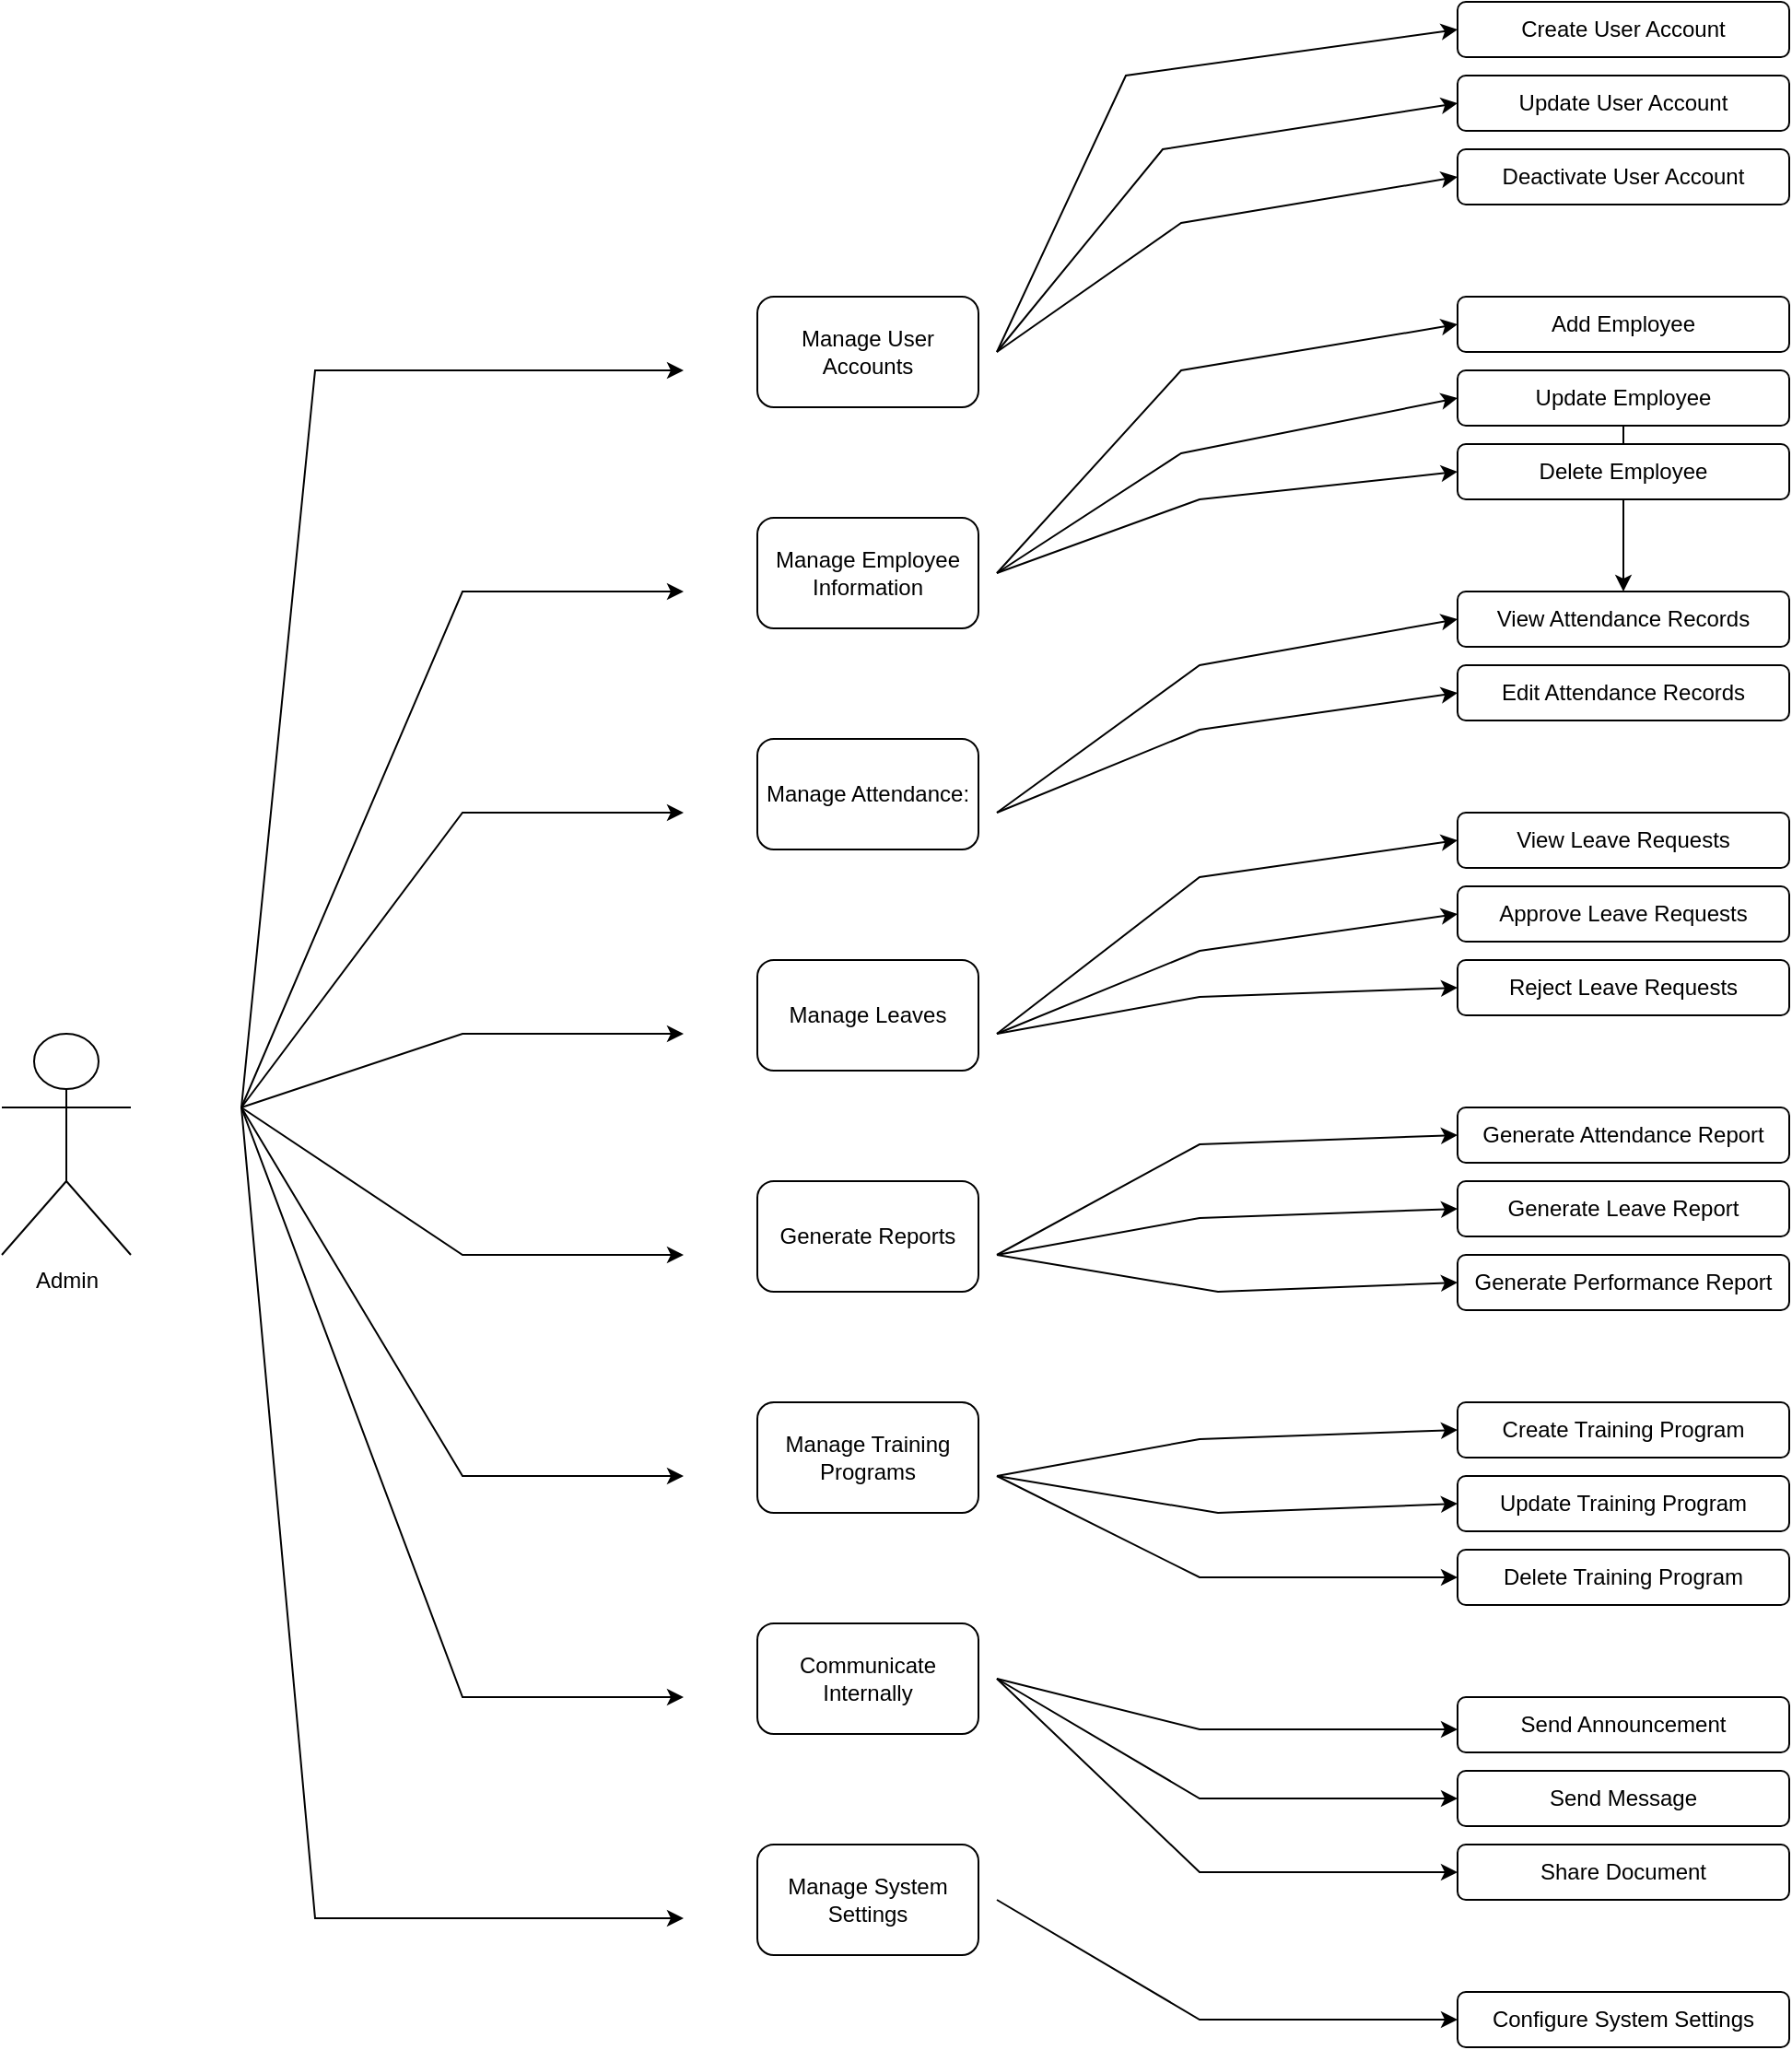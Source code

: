 <mxfile version="22.1.3" type="github">
  <diagram name="Page-1" id="O9j_--BFbLTigHQKA7fX">
    <mxGraphModel dx="1127" dy="1202" grid="1" gridSize="10" guides="1" tooltips="1" connect="1" arrows="1" fold="1" page="1" pageScale="1" pageWidth="850" pageHeight="1100" math="0" shadow="0">
      <root>
        <mxCell id="0" />
        <mxCell id="1" parent="0" />
        <mxCell id="mgWtDV1-bVqsuw-AFsS7-1" value="Admin" style="shape=umlActor;verticalLabelPosition=bottom;verticalAlign=top;html=1;outlineConnect=0;" vertex="1" parent="1">
          <mxGeometry x="30" y="560" width="70" height="120" as="geometry" />
        </mxCell>
        <mxCell id="mgWtDV1-bVqsuw-AFsS7-7" value="Manage User Accounts" style="rounded=1;whiteSpace=wrap;html=1;" vertex="1" parent="1">
          <mxGeometry x="440" y="160" width="120" height="60" as="geometry" />
        </mxCell>
        <mxCell id="mgWtDV1-bVqsuw-AFsS7-8" value="Manage Employee Information" style="rounded=1;whiteSpace=wrap;html=1;" vertex="1" parent="1">
          <mxGeometry x="440" y="280" width="120" height="60" as="geometry" />
        </mxCell>
        <mxCell id="mgWtDV1-bVqsuw-AFsS7-9" value="Manage Leaves" style="rounded=1;whiteSpace=wrap;html=1;" vertex="1" parent="1">
          <mxGeometry x="440" y="520" width="120" height="60" as="geometry" />
        </mxCell>
        <mxCell id="mgWtDV1-bVqsuw-AFsS7-10" value="Generate Reports" style="rounded=1;whiteSpace=wrap;html=1;" vertex="1" parent="1">
          <mxGeometry x="440" y="640" width="120" height="60" as="geometry" />
        </mxCell>
        <mxCell id="mgWtDV1-bVqsuw-AFsS7-11" value="Manage Training Programs" style="rounded=1;whiteSpace=wrap;html=1;" vertex="1" parent="1">
          <mxGeometry x="440" y="760" width="120" height="60" as="geometry" />
        </mxCell>
        <mxCell id="mgWtDV1-bVqsuw-AFsS7-12" value="Communicate Internally" style="rounded=1;whiteSpace=wrap;html=1;" vertex="1" parent="1">
          <mxGeometry x="440" y="880" width="120" height="60" as="geometry" />
        </mxCell>
        <mxCell id="mgWtDV1-bVqsuw-AFsS7-13" value="Manage System Settings" style="rounded=1;whiteSpace=wrap;html=1;" vertex="1" parent="1">
          <mxGeometry x="440" y="1000" width="120" height="60" as="geometry" />
        </mxCell>
        <mxCell id="mgWtDV1-bVqsuw-AFsS7-16" value="" style="endArrow=classic;html=1;rounded=0;" edge="1" parent="1">
          <mxGeometry width="50" height="50" relative="1" as="geometry">
            <mxPoint x="160" y="600" as="sourcePoint" />
            <mxPoint x="400" y="320" as="targetPoint" />
            <Array as="points">
              <mxPoint x="280" y="320" />
            </Array>
          </mxGeometry>
        </mxCell>
        <mxCell id="mgWtDV1-bVqsuw-AFsS7-18" value="" style="endArrow=classic;html=1;rounded=0;" edge="1" parent="1">
          <mxGeometry width="50" height="50" relative="1" as="geometry">
            <mxPoint x="160" y="600" as="sourcePoint" />
            <mxPoint x="400" y="440" as="targetPoint" />
            <Array as="points">
              <mxPoint x="280" y="440" />
            </Array>
          </mxGeometry>
        </mxCell>
        <mxCell id="mgWtDV1-bVqsuw-AFsS7-19" value="" style="endArrow=classic;html=1;rounded=0;" edge="1" parent="1">
          <mxGeometry width="50" height="50" relative="1" as="geometry">
            <mxPoint x="160" y="600" as="sourcePoint" />
            <mxPoint x="400" y="560" as="targetPoint" />
            <Array as="points">
              <mxPoint x="280" y="560" />
            </Array>
          </mxGeometry>
        </mxCell>
        <mxCell id="mgWtDV1-bVqsuw-AFsS7-23" value="" style="endArrow=classic;html=1;rounded=0;" edge="1" parent="1">
          <mxGeometry width="50" height="50" relative="1" as="geometry">
            <mxPoint x="160" y="600" as="sourcePoint" />
            <mxPoint x="400" y="200" as="targetPoint" />
            <Array as="points">
              <mxPoint x="200" y="200" />
            </Array>
          </mxGeometry>
        </mxCell>
        <mxCell id="mgWtDV1-bVqsuw-AFsS7-24" value="" style="endArrow=classic;html=1;rounded=0;" edge="1" parent="1">
          <mxGeometry width="50" height="50" relative="1" as="geometry">
            <mxPoint x="160" y="600" as="sourcePoint" />
            <mxPoint x="400" y="680" as="targetPoint" />
            <Array as="points">
              <mxPoint x="280" y="680" />
            </Array>
          </mxGeometry>
        </mxCell>
        <mxCell id="mgWtDV1-bVqsuw-AFsS7-25" value="" style="endArrow=classic;html=1;rounded=0;" edge="1" parent="1">
          <mxGeometry width="50" height="50" relative="1" as="geometry">
            <mxPoint x="160" y="600" as="sourcePoint" />
            <mxPoint x="400" y="800" as="targetPoint" />
            <Array as="points">
              <mxPoint x="280" y="800" />
            </Array>
          </mxGeometry>
        </mxCell>
        <mxCell id="mgWtDV1-bVqsuw-AFsS7-26" value="" style="endArrow=classic;html=1;rounded=0;" edge="1" parent="1">
          <mxGeometry width="50" height="50" relative="1" as="geometry">
            <mxPoint x="160" y="600" as="sourcePoint" />
            <mxPoint x="400" y="920" as="targetPoint" />
            <Array as="points">
              <mxPoint x="280" y="920" />
            </Array>
          </mxGeometry>
        </mxCell>
        <mxCell id="mgWtDV1-bVqsuw-AFsS7-27" value="Update User Account" style="rounded=1;whiteSpace=wrap;html=1;" vertex="1" parent="1">
          <mxGeometry x="820" y="40" width="180" height="30" as="geometry" />
        </mxCell>
        <mxCell id="mgWtDV1-bVqsuw-AFsS7-82" value="" style="edgeStyle=orthogonalEdgeStyle;rounded=0;orthogonalLoop=1;jettySize=auto;html=1;" edge="1" parent="1" source="mgWtDV1-bVqsuw-AFsS7-28" target="mgWtDV1-bVqsuw-AFsS7-36">
          <mxGeometry relative="1" as="geometry" />
        </mxCell>
        <mxCell id="mgWtDV1-bVqsuw-AFsS7-28" value="Update Employee" style="rounded=1;whiteSpace=wrap;html=1;" vertex="1" parent="1">
          <mxGeometry x="820" y="200" width="180" height="30" as="geometry" />
        </mxCell>
        <mxCell id="mgWtDV1-bVqsuw-AFsS7-29" value="Delete Employee" style="rounded=1;whiteSpace=wrap;html=1;" vertex="1" parent="1">
          <mxGeometry x="820" y="240" width="180" height="30" as="geometry" />
        </mxCell>
        <mxCell id="mgWtDV1-bVqsuw-AFsS7-31" value="Create Training Program" style="rounded=1;whiteSpace=wrap;html=1;" vertex="1" parent="1">
          <mxGeometry x="820" y="760" width="180" height="30" as="geometry" />
        </mxCell>
        <mxCell id="mgWtDV1-bVqsuw-AFsS7-33" value="Add Employee" style="rounded=1;whiteSpace=wrap;html=1;" vertex="1" parent="1">
          <mxGeometry x="820" y="160" width="180" height="30" as="geometry" />
        </mxCell>
        <mxCell id="mgWtDV1-bVqsuw-AFsS7-34" value="View Leave Requests" style="rounded=1;whiteSpace=wrap;html=1;" vertex="1" parent="1">
          <mxGeometry x="820" y="440" width="180" height="30" as="geometry" />
        </mxCell>
        <mxCell id="mgWtDV1-bVqsuw-AFsS7-35" value="Deactivate User Account" style="rounded=1;whiteSpace=wrap;html=1;" vertex="1" parent="1">
          <mxGeometry x="820" y="80" width="180" height="30" as="geometry" />
        </mxCell>
        <mxCell id="mgWtDV1-bVqsuw-AFsS7-36" value="View Attendance Records" style="rounded=1;whiteSpace=wrap;html=1;" vertex="1" parent="1">
          <mxGeometry x="820" y="320" width="180" height="30" as="geometry" />
        </mxCell>
        <mxCell id="mgWtDV1-bVqsuw-AFsS7-37" value="Edit Attendance Records" style="rounded=1;whiteSpace=wrap;html=1;" vertex="1" parent="1">
          <mxGeometry x="820" y="360" width="180" height="30" as="geometry" />
        </mxCell>
        <mxCell id="mgWtDV1-bVqsuw-AFsS7-38" value="Approve Leave Requests" style="rounded=1;whiteSpace=wrap;html=1;" vertex="1" parent="1">
          <mxGeometry x="820" y="480" width="180" height="30" as="geometry" />
        </mxCell>
        <mxCell id="mgWtDV1-bVqsuw-AFsS7-39" value="Reject Leave Requests" style="rounded=1;whiteSpace=wrap;html=1;" vertex="1" parent="1">
          <mxGeometry x="820" y="520" width="180" height="30" as="geometry" />
        </mxCell>
        <mxCell id="mgWtDV1-bVqsuw-AFsS7-40" value="Generate Attendance Report" style="rounded=1;whiteSpace=wrap;html=1;" vertex="1" parent="1">
          <mxGeometry x="820" y="600" width="180" height="30" as="geometry" />
        </mxCell>
        <mxCell id="mgWtDV1-bVqsuw-AFsS7-41" value="Generate Leave Report" style="rounded=1;whiteSpace=wrap;html=1;" vertex="1" parent="1">
          <mxGeometry x="820" y="640" width="180" height="30" as="geometry" />
        </mxCell>
        <mxCell id="mgWtDV1-bVqsuw-AFsS7-42" value="Generate Performance Report" style="rounded=1;whiteSpace=wrap;html=1;" vertex="1" parent="1">
          <mxGeometry x="820" y="680" width="180" height="30" as="geometry" />
        </mxCell>
        <mxCell id="mgWtDV1-bVqsuw-AFsS7-43" value="Update Training Program" style="rounded=1;whiteSpace=wrap;html=1;" vertex="1" parent="1">
          <mxGeometry x="820" y="800" width="180" height="30" as="geometry" />
        </mxCell>
        <mxCell id="mgWtDV1-bVqsuw-AFsS7-44" value="Delete Training Program" style="rounded=1;whiteSpace=wrap;html=1;" vertex="1" parent="1">
          <mxGeometry x="820" y="840" width="180" height="30" as="geometry" />
        </mxCell>
        <mxCell id="mgWtDV1-bVqsuw-AFsS7-45" value="Send Announcement" style="rounded=1;whiteSpace=wrap;html=1;" vertex="1" parent="1">
          <mxGeometry x="820" y="920" width="180" height="30" as="geometry" />
        </mxCell>
        <mxCell id="mgWtDV1-bVqsuw-AFsS7-46" value="Send Message" style="rounded=1;whiteSpace=wrap;html=1;" vertex="1" parent="1">
          <mxGeometry x="820" y="960" width="180" height="30" as="geometry" />
        </mxCell>
        <mxCell id="mgWtDV1-bVqsuw-AFsS7-47" value="Share Document" style="rounded=1;whiteSpace=wrap;html=1;" vertex="1" parent="1">
          <mxGeometry x="820" y="1000" width="180" height="30" as="geometry" />
        </mxCell>
        <mxCell id="mgWtDV1-bVqsuw-AFsS7-54" value="Create User Account" style="rounded=1;whiteSpace=wrap;html=1;" vertex="1" parent="1">
          <mxGeometry x="820" width="180" height="30" as="geometry" />
        </mxCell>
        <mxCell id="mgWtDV1-bVqsuw-AFsS7-55" value="Configure System Settings" style="rounded=1;whiteSpace=wrap;html=1;" vertex="1" parent="1">
          <mxGeometry x="820" y="1080" width="180" height="30" as="geometry" />
        </mxCell>
        <mxCell id="mgWtDV1-bVqsuw-AFsS7-56" value="" style="endArrow=classic;html=1;rounded=0;entryX=0;entryY=0.5;entryDx=0;entryDy=0;" edge="1" parent="1" target="mgWtDV1-bVqsuw-AFsS7-54">
          <mxGeometry width="50" height="50" relative="1" as="geometry">
            <mxPoint x="570" y="190" as="sourcePoint" />
            <mxPoint x="820" y="590" as="targetPoint" />
            <Array as="points">
              <mxPoint x="640" y="40" />
            </Array>
          </mxGeometry>
        </mxCell>
        <mxCell id="mgWtDV1-bVqsuw-AFsS7-57" value="" style="endArrow=classic;html=1;rounded=0;entryX=0;entryY=0.5;entryDx=0;entryDy=0;" edge="1" parent="1" target="mgWtDV1-bVqsuw-AFsS7-27">
          <mxGeometry width="50" height="50" relative="1" as="geometry">
            <mxPoint x="570" y="190" as="sourcePoint" />
            <mxPoint x="830" y="18" as="targetPoint" />
            <Array as="points">
              <mxPoint x="660" y="80" />
            </Array>
          </mxGeometry>
        </mxCell>
        <mxCell id="mgWtDV1-bVqsuw-AFsS7-58" value="" style="endArrow=classic;html=1;rounded=0;entryX=0;entryY=0.5;entryDx=0;entryDy=0;" edge="1" parent="1" target="mgWtDV1-bVqsuw-AFsS7-35">
          <mxGeometry width="50" height="50" relative="1" as="geometry">
            <mxPoint x="570" y="190" as="sourcePoint" />
            <mxPoint x="840" y="28" as="targetPoint" />
            <Array as="points">
              <mxPoint x="670" y="120" />
            </Array>
          </mxGeometry>
        </mxCell>
        <mxCell id="mgWtDV1-bVqsuw-AFsS7-59" value="" style="endArrow=classic;html=1;rounded=0;entryX=0;entryY=0.5;entryDx=0;entryDy=0;" edge="1" parent="1" target="mgWtDV1-bVqsuw-AFsS7-28">
          <mxGeometry width="50" height="50" relative="1" as="geometry">
            <mxPoint x="570" y="310" as="sourcePoint" />
            <mxPoint x="820" y="220" as="targetPoint" />
            <Array as="points">
              <mxPoint x="670" y="245" />
            </Array>
          </mxGeometry>
        </mxCell>
        <mxCell id="mgWtDV1-bVqsuw-AFsS7-60" value="" style="endArrow=classic;html=1;rounded=0;entryX=0;entryY=0.5;entryDx=0;entryDy=0;" edge="1" parent="1">
          <mxGeometry width="50" height="50" relative="1" as="geometry">
            <mxPoint x="570" y="310" as="sourcePoint" />
            <mxPoint x="820" y="175" as="targetPoint" />
            <Array as="points">
              <mxPoint x="670" y="200" />
            </Array>
          </mxGeometry>
        </mxCell>
        <mxCell id="mgWtDV1-bVqsuw-AFsS7-61" value="" style="endArrow=classic;html=1;rounded=0;entryX=0;entryY=0.5;entryDx=0;entryDy=0;" edge="1" parent="1" target="mgWtDV1-bVqsuw-AFsS7-29">
          <mxGeometry width="50" height="50" relative="1" as="geometry">
            <mxPoint x="570" y="310" as="sourcePoint" />
            <mxPoint x="840" y="240" as="targetPoint" />
            <Array as="points">
              <mxPoint x="680" y="270" />
            </Array>
          </mxGeometry>
        </mxCell>
        <mxCell id="mgWtDV1-bVqsuw-AFsS7-63" value="" style="endArrow=classic;html=1;rounded=0;entryX=0;entryY=0.5;entryDx=0;entryDy=0;" edge="1" parent="1" target="mgWtDV1-bVqsuw-AFsS7-37">
          <mxGeometry width="50" height="50" relative="1" as="geometry">
            <mxPoint x="570" y="440" as="sourcePoint" />
            <mxPoint x="820" y="380" as="targetPoint" />
            <Array as="points">
              <mxPoint x="680" y="395" />
            </Array>
          </mxGeometry>
        </mxCell>
        <mxCell id="mgWtDV1-bVqsuw-AFsS7-64" value="" style="endArrow=classic;html=1;rounded=0;entryX=0;entryY=0.5;entryDx=0;entryDy=0;" edge="1" parent="1" target="mgWtDV1-bVqsuw-AFsS7-36">
          <mxGeometry width="50" height="50" relative="1" as="geometry">
            <mxPoint x="570" y="440" as="sourcePoint" />
            <mxPoint x="820" y="330" as="targetPoint" />
            <Array as="points">
              <mxPoint x="680" y="360" />
            </Array>
          </mxGeometry>
        </mxCell>
        <mxCell id="mgWtDV1-bVqsuw-AFsS7-65" value="" style="endArrow=classic;html=1;rounded=0;entryX=0;entryY=0.5;entryDx=0;entryDy=0;" edge="1" parent="1">
          <mxGeometry width="50" height="50" relative="1" as="geometry">
            <mxPoint x="570" y="560" as="sourcePoint" />
            <mxPoint x="820" y="495" as="targetPoint" />
            <Array as="points">
              <mxPoint x="680" y="515" />
            </Array>
          </mxGeometry>
        </mxCell>
        <mxCell id="mgWtDV1-bVqsuw-AFsS7-66" value="" style="endArrow=classic;html=1;rounded=0;entryX=0;entryY=0.5;entryDx=0;entryDy=0;" edge="1" parent="1">
          <mxGeometry width="50" height="50" relative="1" as="geometry">
            <mxPoint x="570" y="560" as="sourcePoint" />
            <mxPoint x="820" y="535" as="targetPoint" />
            <Array as="points">
              <mxPoint x="680" y="540" />
            </Array>
          </mxGeometry>
        </mxCell>
        <mxCell id="mgWtDV1-bVqsuw-AFsS7-67" value="" style="endArrow=classic;html=1;rounded=0;entryX=0;entryY=0.5;entryDx=0;entryDy=0;" edge="1" parent="1">
          <mxGeometry width="50" height="50" relative="1" as="geometry">
            <mxPoint x="570" y="560" as="sourcePoint" />
            <mxPoint x="820" y="455" as="targetPoint" />
            <Array as="points">
              <mxPoint x="680" y="475" />
            </Array>
          </mxGeometry>
        </mxCell>
        <mxCell id="mgWtDV1-bVqsuw-AFsS7-68" value="" style="endArrow=classic;html=1;rounded=0;entryX=0;entryY=0.5;entryDx=0;entryDy=0;" edge="1" parent="1">
          <mxGeometry width="50" height="50" relative="1" as="geometry">
            <mxPoint x="570" y="680" as="sourcePoint" />
            <mxPoint x="820" y="655" as="targetPoint" />
            <Array as="points">
              <mxPoint x="680" y="660" />
            </Array>
          </mxGeometry>
        </mxCell>
        <mxCell id="mgWtDV1-bVqsuw-AFsS7-69" value="" style="endArrow=classic;html=1;rounded=0;entryX=0;entryY=0.5;entryDx=0;entryDy=0;" edge="1" parent="1">
          <mxGeometry width="50" height="50" relative="1" as="geometry">
            <mxPoint x="570" y="680" as="sourcePoint" />
            <mxPoint x="820" y="615" as="targetPoint" />
            <Array as="points">
              <mxPoint x="680" y="620" />
            </Array>
          </mxGeometry>
        </mxCell>
        <mxCell id="mgWtDV1-bVqsuw-AFsS7-70" value="" style="endArrow=classic;html=1;rounded=0;entryX=0;entryY=0.5;entryDx=0;entryDy=0;" edge="1" parent="1" target="mgWtDV1-bVqsuw-AFsS7-42">
          <mxGeometry width="50" height="50" relative="1" as="geometry">
            <mxPoint x="570" y="680" as="sourcePoint" />
            <mxPoint x="830" y="665" as="targetPoint" />
            <Array as="points">
              <mxPoint x="690" y="700" />
            </Array>
          </mxGeometry>
        </mxCell>
        <mxCell id="mgWtDV1-bVqsuw-AFsS7-71" value="Manage Attendance:" style="rounded=1;whiteSpace=wrap;html=1;" vertex="1" parent="1">
          <mxGeometry x="440" y="400" width="120" height="60" as="geometry" />
        </mxCell>
        <mxCell id="mgWtDV1-bVqsuw-AFsS7-72" value="" style="endArrow=classic;html=1;rounded=0;" edge="1" parent="1">
          <mxGeometry width="50" height="50" relative="1" as="geometry">
            <mxPoint x="160" y="600" as="sourcePoint" />
            <mxPoint x="400" y="1040" as="targetPoint" />
            <Array as="points">
              <mxPoint x="200" y="1040" />
            </Array>
          </mxGeometry>
        </mxCell>
        <mxCell id="mgWtDV1-bVqsuw-AFsS7-73" value="" style="endArrow=classic;html=1;rounded=0;entryX=0;entryY=0.5;entryDx=0;entryDy=0;" edge="1" parent="1">
          <mxGeometry width="50" height="50" relative="1" as="geometry">
            <mxPoint x="570" y="800" as="sourcePoint" />
            <mxPoint x="820" y="775" as="targetPoint" />
            <Array as="points">
              <mxPoint x="680" y="780" />
            </Array>
          </mxGeometry>
        </mxCell>
        <mxCell id="mgWtDV1-bVqsuw-AFsS7-74" value="" style="endArrow=classic;html=1;rounded=0;entryX=0;entryY=0.5;entryDx=0;entryDy=0;" edge="1" parent="1">
          <mxGeometry width="50" height="50" relative="1" as="geometry">
            <mxPoint x="570" y="800" as="sourcePoint" />
            <mxPoint x="820" y="815" as="targetPoint" />
            <Array as="points">
              <mxPoint x="690" y="820" />
            </Array>
          </mxGeometry>
        </mxCell>
        <mxCell id="mgWtDV1-bVqsuw-AFsS7-75" value="" style="endArrow=classic;html=1;rounded=0;entryX=0;entryY=0.5;entryDx=0;entryDy=0;" edge="1" parent="1" target="mgWtDV1-bVqsuw-AFsS7-44">
          <mxGeometry width="50" height="50" relative="1" as="geometry">
            <mxPoint x="570" y="800" as="sourcePoint" />
            <mxPoint x="830" y="825" as="targetPoint" />
            <Array as="points">
              <mxPoint x="680" y="855" />
            </Array>
          </mxGeometry>
        </mxCell>
        <mxCell id="mgWtDV1-bVqsuw-AFsS7-76" value="" style="endArrow=classic;html=1;rounded=0;entryX=0;entryY=0.5;entryDx=0;entryDy=0;" edge="1" parent="1">
          <mxGeometry width="50" height="50" relative="1" as="geometry">
            <mxPoint x="570" y="910" as="sourcePoint" />
            <mxPoint x="820" y="937.5" as="targetPoint" />
            <Array as="points">
              <mxPoint x="680" y="937.5" />
            </Array>
          </mxGeometry>
        </mxCell>
        <mxCell id="mgWtDV1-bVqsuw-AFsS7-77" value="" style="endArrow=classic;html=1;rounded=0;entryX=0;entryY=0.5;entryDx=0;entryDy=0;" edge="1" parent="1">
          <mxGeometry width="50" height="50" relative="1" as="geometry">
            <mxPoint x="570" y="910" as="sourcePoint" />
            <mxPoint x="820" y="975" as="targetPoint" />
            <Array as="points">
              <mxPoint x="680" y="975" />
            </Array>
          </mxGeometry>
        </mxCell>
        <mxCell id="mgWtDV1-bVqsuw-AFsS7-78" value="" style="endArrow=classic;html=1;rounded=0;entryX=0;entryY=0.5;entryDx=0;entryDy=0;" edge="1" parent="1">
          <mxGeometry width="50" height="50" relative="1" as="geometry">
            <mxPoint x="570" y="910" as="sourcePoint" />
            <mxPoint x="820" y="1015" as="targetPoint" />
            <Array as="points">
              <mxPoint x="680" y="1015" />
            </Array>
          </mxGeometry>
        </mxCell>
        <mxCell id="mgWtDV1-bVqsuw-AFsS7-80" value="" style="endArrow=classic;html=1;rounded=0;entryX=0;entryY=0.5;entryDx=0;entryDy=0;" edge="1" parent="1">
          <mxGeometry width="50" height="50" relative="1" as="geometry">
            <mxPoint x="570" y="1030" as="sourcePoint" />
            <mxPoint x="820" y="1095" as="targetPoint" />
            <Array as="points">
              <mxPoint x="680" y="1095" />
            </Array>
          </mxGeometry>
        </mxCell>
      </root>
    </mxGraphModel>
  </diagram>
</mxfile>
